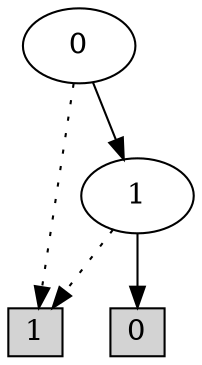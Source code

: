 digraph G {
0 [shape=box, label="0", style=filled, shape=box, height=0.3, width=0.3];
1 [shape=box, label="1", style=filled, shape=box, height=0.3, width=0.3];
10 [label="0"];
10 -> 1 [style=dotted];
10 -> 5 [style=filled];
5 [label="1"];
5 -> 1 [style=dotted];
5 -> 0 [style=filled];
}
